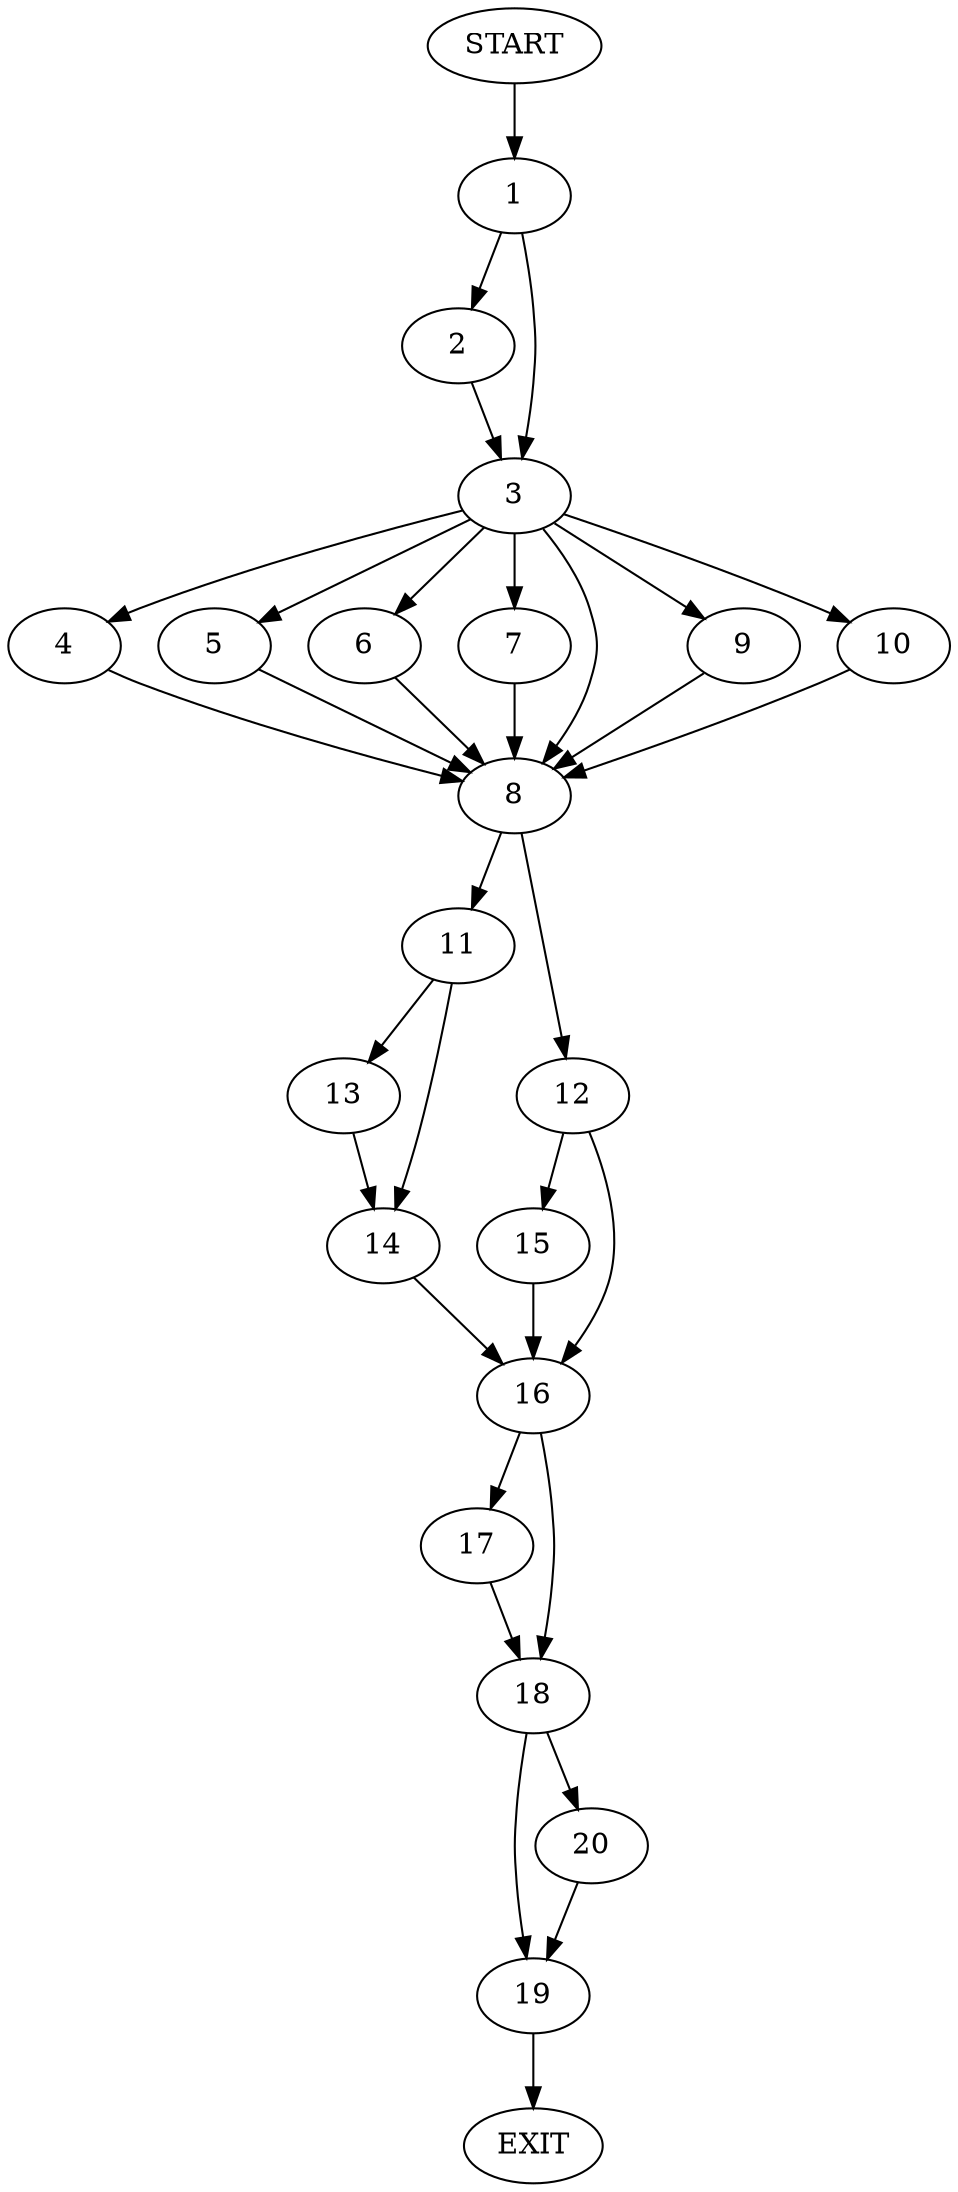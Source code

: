digraph {
0 [label="START"]
21 [label="EXIT"]
0 -> 1
1 -> 2
1 -> 3
2 -> 3
3 -> 4
3 -> 5
3 -> 6
3 -> 7
3 -> 8
3 -> 9
3 -> 10
6 -> 8
8 -> 11
8 -> 12
4 -> 8
9 -> 8
5 -> 8
10 -> 8
7 -> 8
11 -> 13
11 -> 14
12 -> 15
12 -> 16
13 -> 14
14 -> 16
16 -> 17
16 -> 18
15 -> 16
18 -> 19
18 -> 20
17 -> 18
19 -> 21
20 -> 19
}

